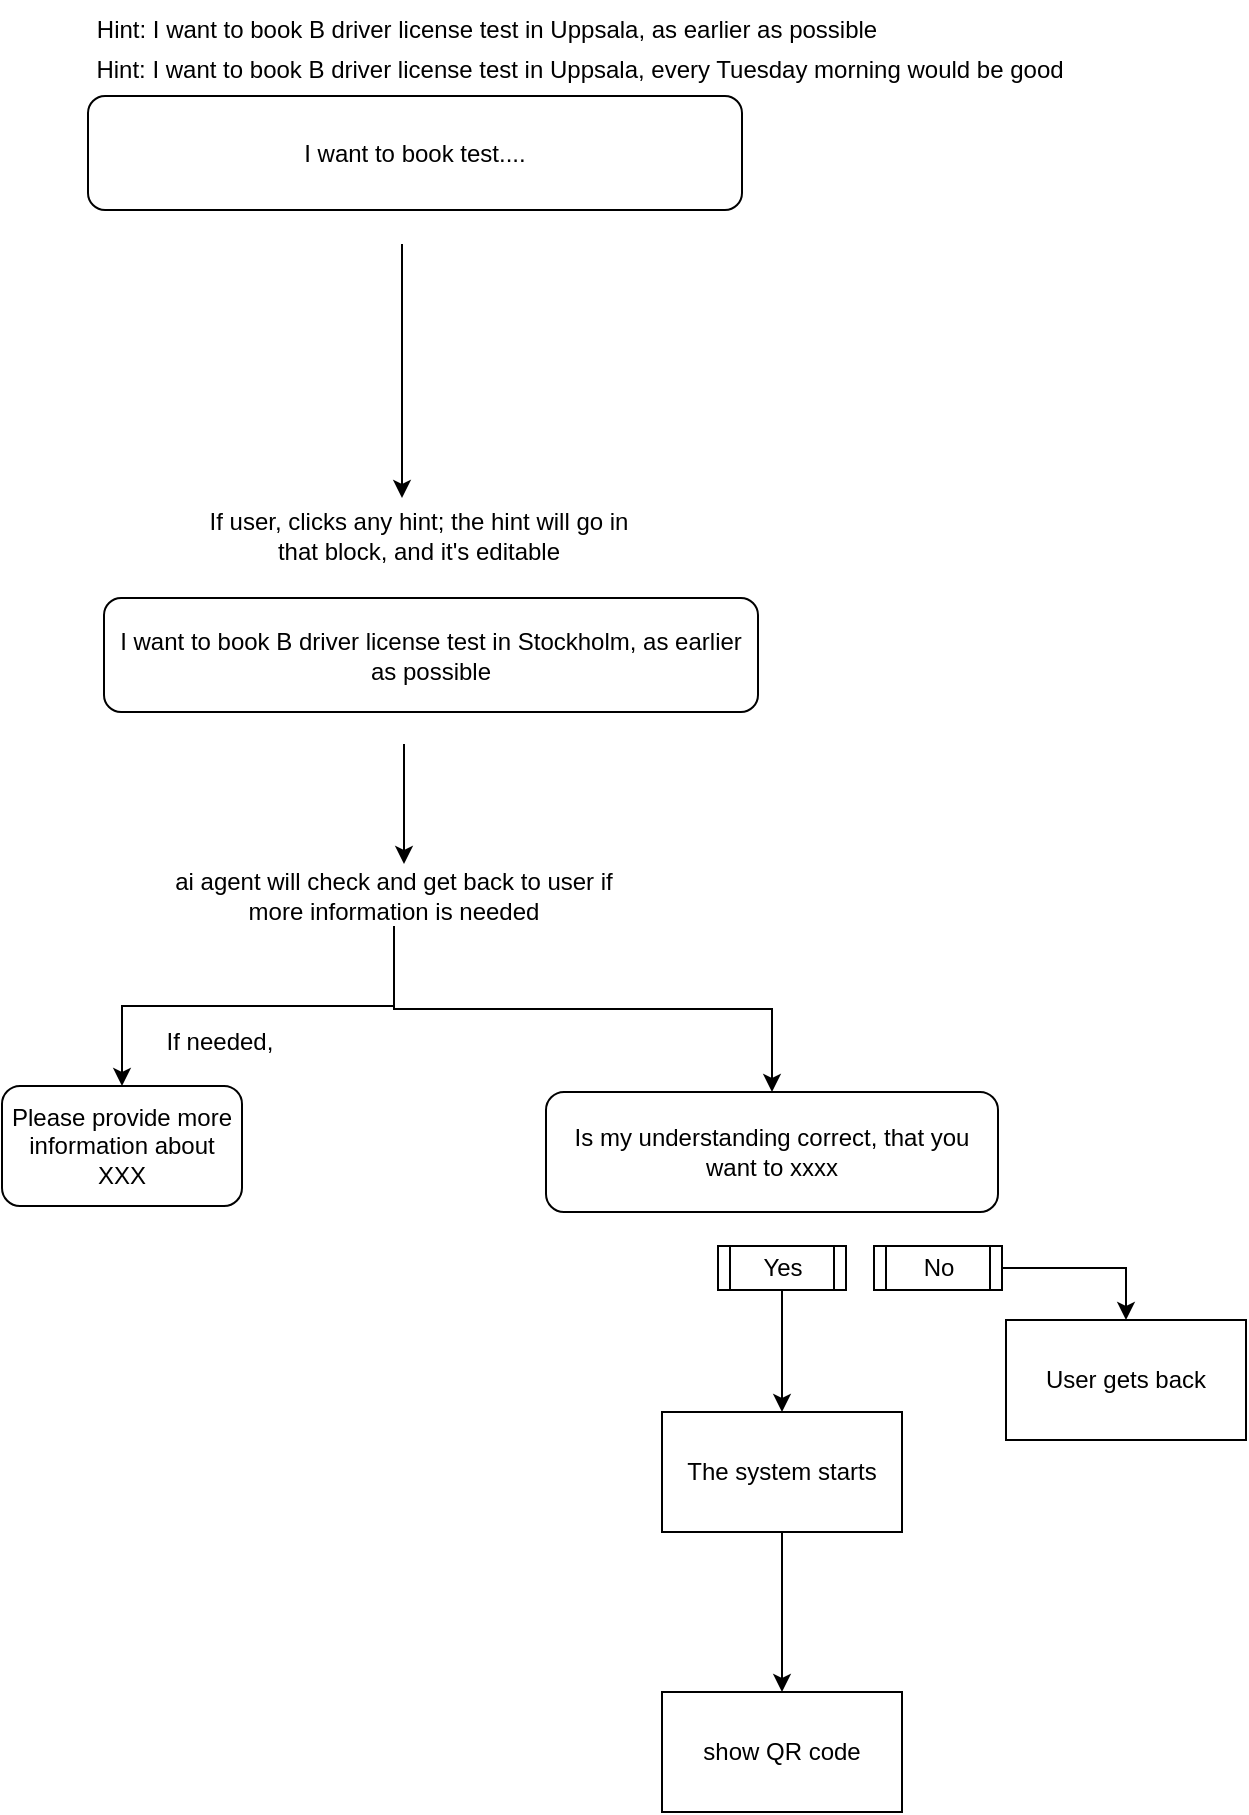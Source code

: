 <mxfile version="26.2.1">
  <diagram name="Page-1" id="u7TG_SrK1RbGHk5BaNry">
    <mxGraphModel dx="1787" dy="1128" grid="0" gridSize="10" guides="1" tooltips="1" connect="1" arrows="1" fold="1" page="0" pageScale="1" pageWidth="850" pageHeight="1100" math="0" shadow="0">
      <root>
        <mxCell id="0" />
        <mxCell id="1" parent="0" />
        <mxCell id="za-8XrJXbeV8KuoEuw2I-1" value="I want to book test...." style="rounded=1;whiteSpace=wrap;html=1;" vertex="1" parent="1">
          <mxGeometry x="197" y="126" width="327" height="57" as="geometry" />
        </mxCell>
        <mxCell id="za-8XrJXbeV8KuoEuw2I-2" value="Hint: I want to book B driver license test in Uppsala, as earlier as possible" style="text;html=1;align=center;verticalAlign=middle;whiteSpace=wrap;rounded=0;" vertex="1" parent="1">
          <mxGeometry x="182" y="78" width="429" height="30" as="geometry" />
        </mxCell>
        <mxCell id="za-8XrJXbeV8KuoEuw2I-3" value="Hint: I want to book B driver license test in Uppsala, every Tuesday morning would be good" style="text;html=1;align=center;verticalAlign=middle;whiteSpace=wrap;rounded=0;" vertex="1" parent="1">
          <mxGeometry x="182" y="98" width="522" height="30" as="geometry" />
        </mxCell>
        <mxCell id="za-8XrJXbeV8KuoEuw2I-5" value="" style="endArrow=classic;html=1;rounded=0;" edge="1" parent="1">
          <mxGeometry width="50" height="50" relative="1" as="geometry">
            <mxPoint x="354" y="200" as="sourcePoint" />
            <mxPoint x="354" y="327" as="targetPoint" />
          </mxGeometry>
        </mxCell>
        <mxCell id="za-8XrJXbeV8KuoEuw2I-6" value="If user, clicks any hint; the hint will go in that block, and it&#39;s editable" style="text;html=1;align=center;verticalAlign=middle;whiteSpace=wrap;rounded=0;" vertex="1" parent="1">
          <mxGeometry x="247" y="330" width="231" height="31" as="geometry" />
        </mxCell>
        <mxCell id="za-8XrJXbeV8KuoEuw2I-7" value="I want to book B driver license test in Stockholm, as earlier as possible" style="rounded=1;whiteSpace=wrap;html=1;" vertex="1" parent="1">
          <mxGeometry x="205" y="377" width="327" height="57" as="geometry" />
        </mxCell>
        <mxCell id="za-8XrJXbeV8KuoEuw2I-8" value="" style="endArrow=classic;html=1;rounded=0;" edge="1" parent="1">
          <mxGeometry width="50" height="50" relative="1" as="geometry">
            <mxPoint x="355" y="450" as="sourcePoint" />
            <mxPoint x="355" y="510" as="targetPoint" />
          </mxGeometry>
        </mxCell>
        <mxCell id="za-8XrJXbeV8KuoEuw2I-9" value="Please provide more information about XXX" style="rounded=1;whiteSpace=wrap;html=1;" vertex="1" parent="1">
          <mxGeometry x="154" y="621" width="120" height="60" as="geometry" />
        </mxCell>
        <mxCell id="za-8XrJXbeV8KuoEuw2I-11" style="edgeStyle=orthogonalEdgeStyle;rounded=0;orthogonalLoop=1;jettySize=auto;html=1;entryX=0.5;entryY=0;entryDx=0;entryDy=0;" edge="1" parent="1" source="za-8XrJXbeV8KuoEuw2I-10" target="za-8XrJXbeV8KuoEuw2I-9">
          <mxGeometry relative="1" as="geometry" />
        </mxCell>
        <mxCell id="za-8XrJXbeV8KuoEuw2I-14" style="edgeStyle=orthogonalEdgeStyle;rounded=0;orthogonalLoop=1;jettySize=auto;html=1;" edge="1" parent="1" source="za-8XrJXbeV8KuoEuw2I-10" target="za-8XrJXbeV8KuoEuw2I-13">
          <mxGeometry relative="1" as="geometry" />
        </mxCell>
        <mxCell id="za-8XrJXbeV8KuoEuw2I-10" value="ai agent will check and get back to user if more information is needed" style="text;html=1;align=center;verticalAlign=middle;whiteSpace=wrap;rounded=0;" vertex="1" parent="1">
          <mxGeometry x="231" y="511" width="238" height="30" as="geometry" />
        </mxCell>
        <mxCell id="za-8XrJXbeV8KuoEuw2I-12" value="If needed," style="text;html=1;align=center;verticalAlign=middle;whiteSpace=wrap;rounded=0;" vertex="1" parent="1">
          <mxGeometry x="233" y="584" width="60" height="30" as="geometry" />
        </mxCell>
        <mxCell id="za-8XrJXbeV8KuoEuw2I-13" value="Is my understanding correct, that you want to xxxx" style="rounded=1;whiteSpace=wrap;html=1;" vertex="1" parent="1">
          <mxGeometry x="426" y="624" width="226" height="60" as="geometry" />
        </mxCell>
        <mxCell id="za-8XrJXbeV8KuoEuw2I-18" value="" style="edgeStyle=orthogonalEdgeStyle;rounded=0;orthogonalLoop=1;jettySize=auto;html=1;" edge="1" parent="1" source="za-8XrJXbeV8KuoEuw2I-15" target="za-8XrJXbeV8KuoEuw2I-17">
          <mxGeometry relative="1" as="geometry" />
        </mxCell>
        <mxCell id="za-8XrJXbeV8KuoEuw2I-15" value="Yes" style="shape=process;whiteSpace=wrap;html=1;backgroundOutline=1;" vertex="1" parent="1">
          <mxGeometry x="512" y="701" width="64" height="22" as="geometry" />
        </mxCell>
        <mxCell id="za-8XrJXbeV8KuoEuw2I-21" style="edgeStyle=orthogonalEdgeStyle;rounded=0;orthogonalLoop=1;jettySize=auto;html=1;" edge="1" parent="1" source="za-8XrJXbeV8KuoEuw2I-16" target="za-8XrJXbeV8KuoEuw2I-22">
          <mxGeometry relative="1" as="geometry">
            <mxPoint x="716" y="768" as="targetPoint" />
          </mxGeometry>
        </mxCell>
        <mxCell id="za-8XrJXbeV8KuoEuw2I-16" value="No" style="shape=process;whiteSpace=wrap;html=1;backgroundOutline=1;" vertex="1" parent="1">
          <mxGeometry x="590" y="701" width="64" height="22" as="geometry" />
        </mxCell>
        <mxCell id="za-8XrJXbeV8KuoEuw2I-20" value="" style="edgeStyle=orthogonalEdgeStyle;rounded=0;orthogonalLoop=1;jettySize=auto;html=1;" edge="1" parent="1" source="za-8XrJXbeV8KuoEuw2I-17" target="za-8XrJXbeV8KuoEuw2I-19">
          <mxGeometry relative="1" as="geometry" />
        </mxCell>
        <mxCell id="za-8XrJXbeV8KuoEuw2I-17" value="The system starts" style="whiteSpace=wrap;html=1;" vertex="1" parent="1">
          <mxGeometry x="484" y="784" width="120" height="60" as="geometry" />
        </mxCell>
        <mxCell id="za-8XrJXbeV8KuoEuw2I-19" value="show QR code" style="whiteSpace=wrap;html=1;" vertex="1" parent="1">
          <mxGeometry x="484" y="924" width="120" height="60" as="geometry" />
        </mxCell>
        <mxCell id="za-8XrJXbeV8KuoEuw2I-22" value="User gets back" style="rounded=0;whiteSpace=wrap;html=1;" vertex="1" parent="1">
          <mxGeometry x="656" y="738" width="120" height="60" as="geometry" />
        </mxCell>
      </root>
    </mxGraphModel>
  </diagram>
</mxfile>
